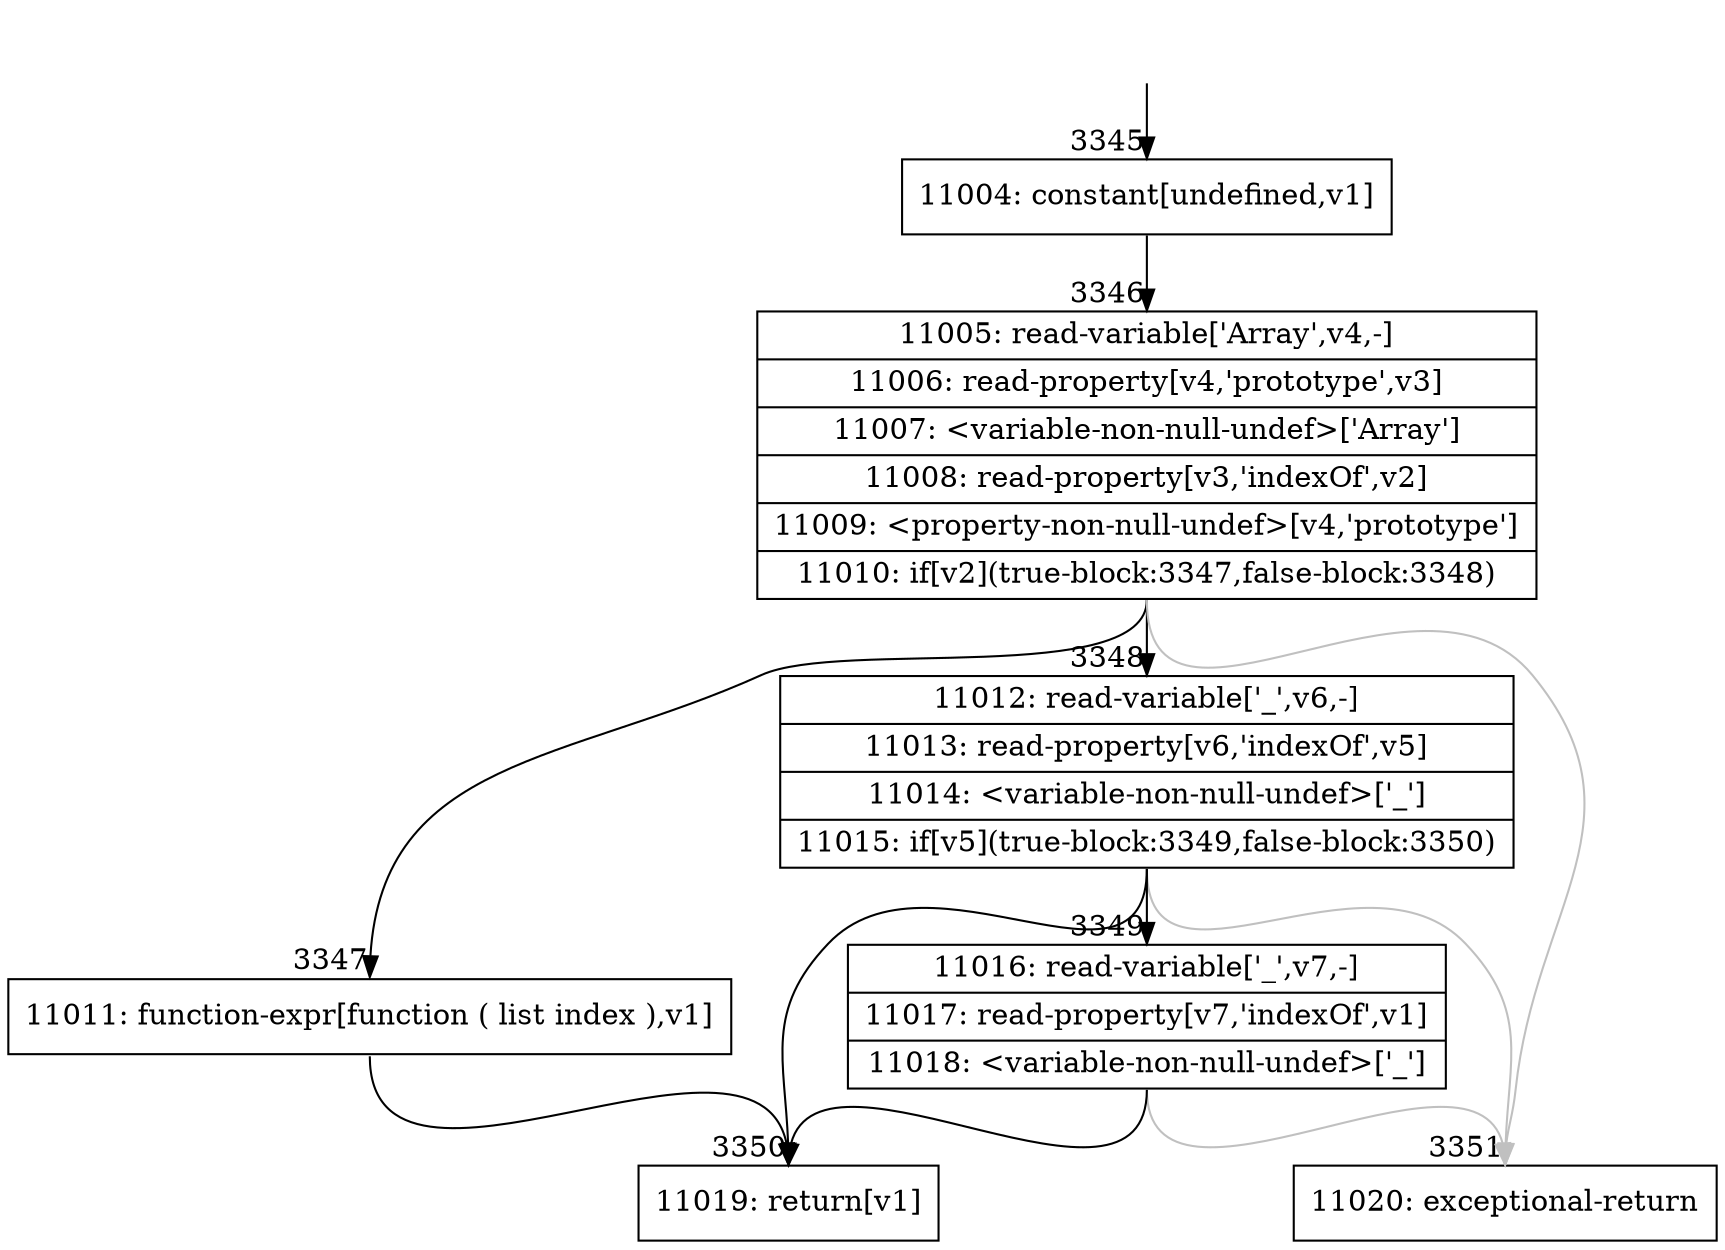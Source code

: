 digraph {
rankdir="TD"
BB_entry263[shape=none,label=""];
BB_entry263 -> BB3345 [tailport=s, headport=n, headlabel="    3345"]
BB3345 [shape=record label="{11004: constant[undefined,v1]}" ] 
BB3345 -> BB3346 [tailport=s, headport=n, headlabel="      3346"]
BB3346 [shape=record label="{11005: read-variable['Array',v4,-]|11006: read-property[v4,'prototype',v3]|11007: \<variable-non-null-undef\>['Array']|11008: read-property[v3,'indexOf',v2]|11009: \<property-non-null-undef\>[v4,'prototype']|11010: if[v2](true-block:3347,false-block:3348)}" ] 
BB3346 -> BB3347 [tailport=s, headport=n, headlabel="      3347"]
BB3346 -> BB3348 [tailport=s, headport=n, headlabel="      3348"]
BB3346 -> BB3351 [tailport=s, headport=n, color=gray, headlabel="      3351"]
BB3347 [shape=record label="{11011: function-expr[function ( list index ),v1]}" ] 
BB3347 -> BB3350 [tailport=s, headport=n, headlabel="      3350"]
BB3348 [shape=record label="{11012: read-variable['_',v6,-]|11013: read-property[v6,'indexOf',v5]|11014: \<variable-non-null-undef\>['_']|11015: if[v5](true-block:3349,false-block:3350)}" ] 
BB3348 -> BB3349 [tailport=s, headport=n, headlabel="      3349"]
BB3348 -> BB3350 [tailport=s, headport=n]
BB3348 -> BB3351 [tailport=s, headport=n, color=gray]
BB3349 [shape=record label="{11016: read-variable['_',v7,-]|11017: read-property[v7,'indexOf',v1]|11018: \<variable-non-null-undef\>['_']}" ] 
BB3349 -> BB3350 [tailport=s, headport=n]
BB3349 -> BB3351 [tailport=s, headport=n, color=gray]
BB3350 [shape=record label="{11019: return[v1]}" ] 
BB3351 [shape=record label="{11020: exceptional-return}" ] 
//#$~ 2922
}
